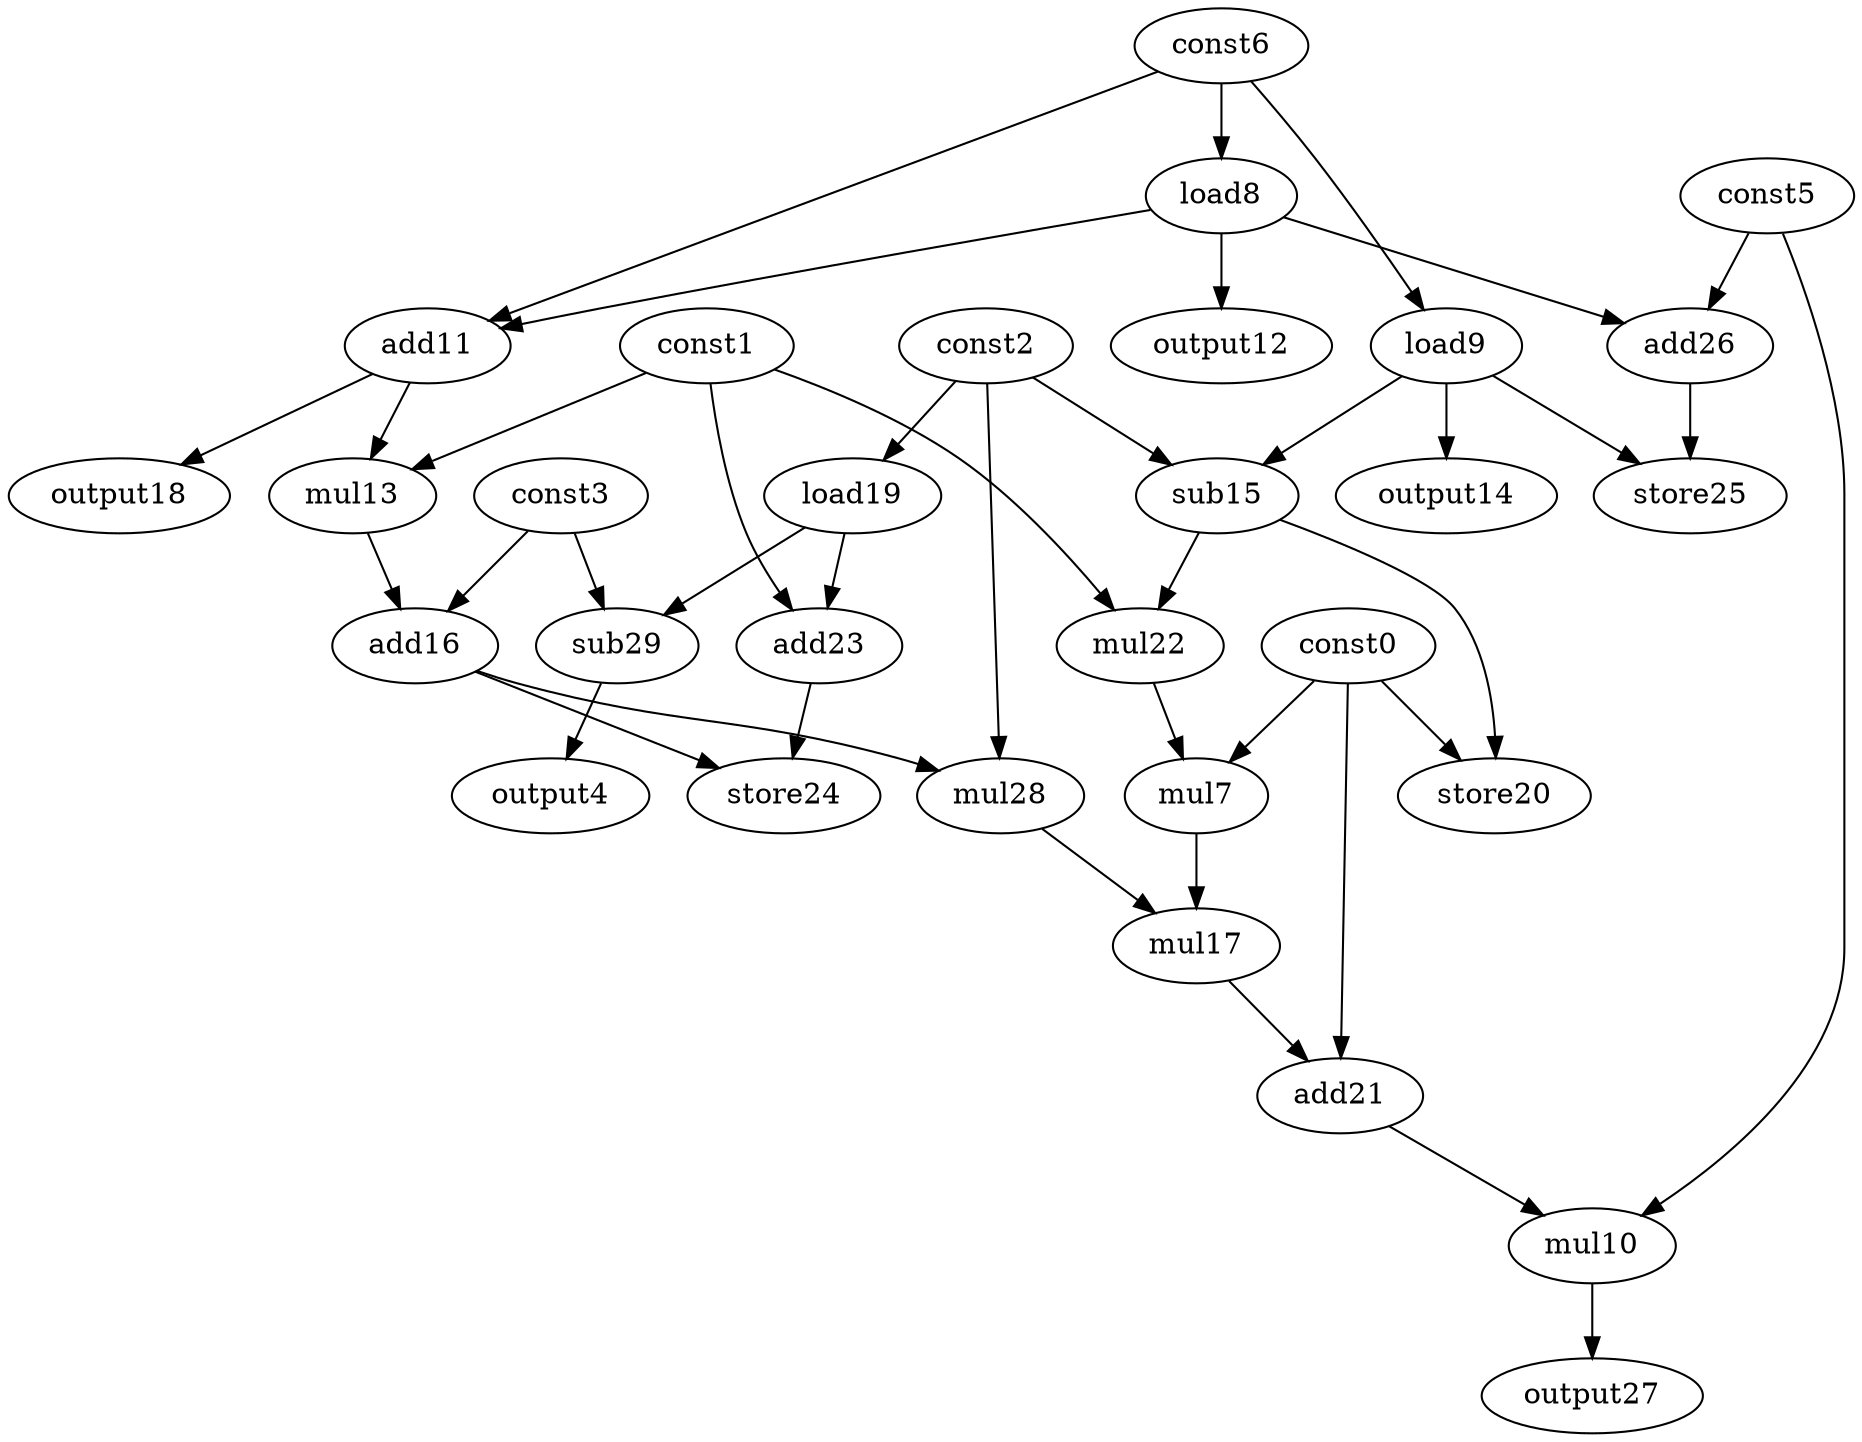 digraph G { 
const0[opcode=const]; 
const1[opcode=const]; 
const2[opcode=const]; 
const3[opcode=const]; 
output4[opcode=output]; 
const5[opcode=const]; 
const6[opcode=const]; 
mul7[opcode=mul]; 
load8[opcode=load]; 
load9[opcode=load]; 
mul10[opcode=mul]; 
add11[opcode=add]; 
output12[opcode=output]; 
mul13[opcode=mul]; 
output14[opcode=output]; 
sub15[opcode=sub]; 
add16[opcode=add]; 
mul17[opcode=mul]; 
output18[opcode=output]; 
load19[opcode=load]; 
store20[opcode=store]; 
add21[opcode=add]; 
mul22[opcode=mul]; 
add23[opcode=add]; 
store24[opcode=store]; 
store25[opcode=store]; 
add26[opcode=add]; 
output27[opcode=output]; 
mul28[opcode=mul]; 
sub29[opcode=sub]; 
const6->load8[operand=0];
const6->load9[operand=0];
const2->load19[operand=0];
load8->add11[operand=0];
const6->add11[operand=1];
load8->output12[operand=0];
load9->output14[operand=0];
load9->sub15[operand=0];
const2->sub15[operand=1];
const1->add23[operand=0];
load19->add23[operand=1];
load8->add26[operand=0];
const5->add26[operand=1];
const3->sub29[operand=0];
load19->sub29[operand=1];
sub29->output4[operand=0];
const1->mul13[operand=0];
add11->mul13[operand=1];
add11->output18[operand=0];
const0->store20[operand=0];
sub15->store20[operand=1];
const1->mul22[operand=0];
sub15->mul22[operand=1];
load9->store25[operand=0];
add26->store25[operand=1];
const0->mul7[operand=0];
mul22->mul7[operand=1];
const3->add16[operand=0];
mul13->add16[operand=1];
add16->store24[operand=0];
add23->store24[operand=1];
add16->mul28[operand=0];
const2->mul28[operand=1];
mul28->mul17[operand=0];
mul7->mul17[operand=1];
const0->add21[operand=0];
mul17->add21[operand=1];
add21->mul10[operand=0];
const5->mul10[operand=1];
mul10->output27[operand=0];
}
